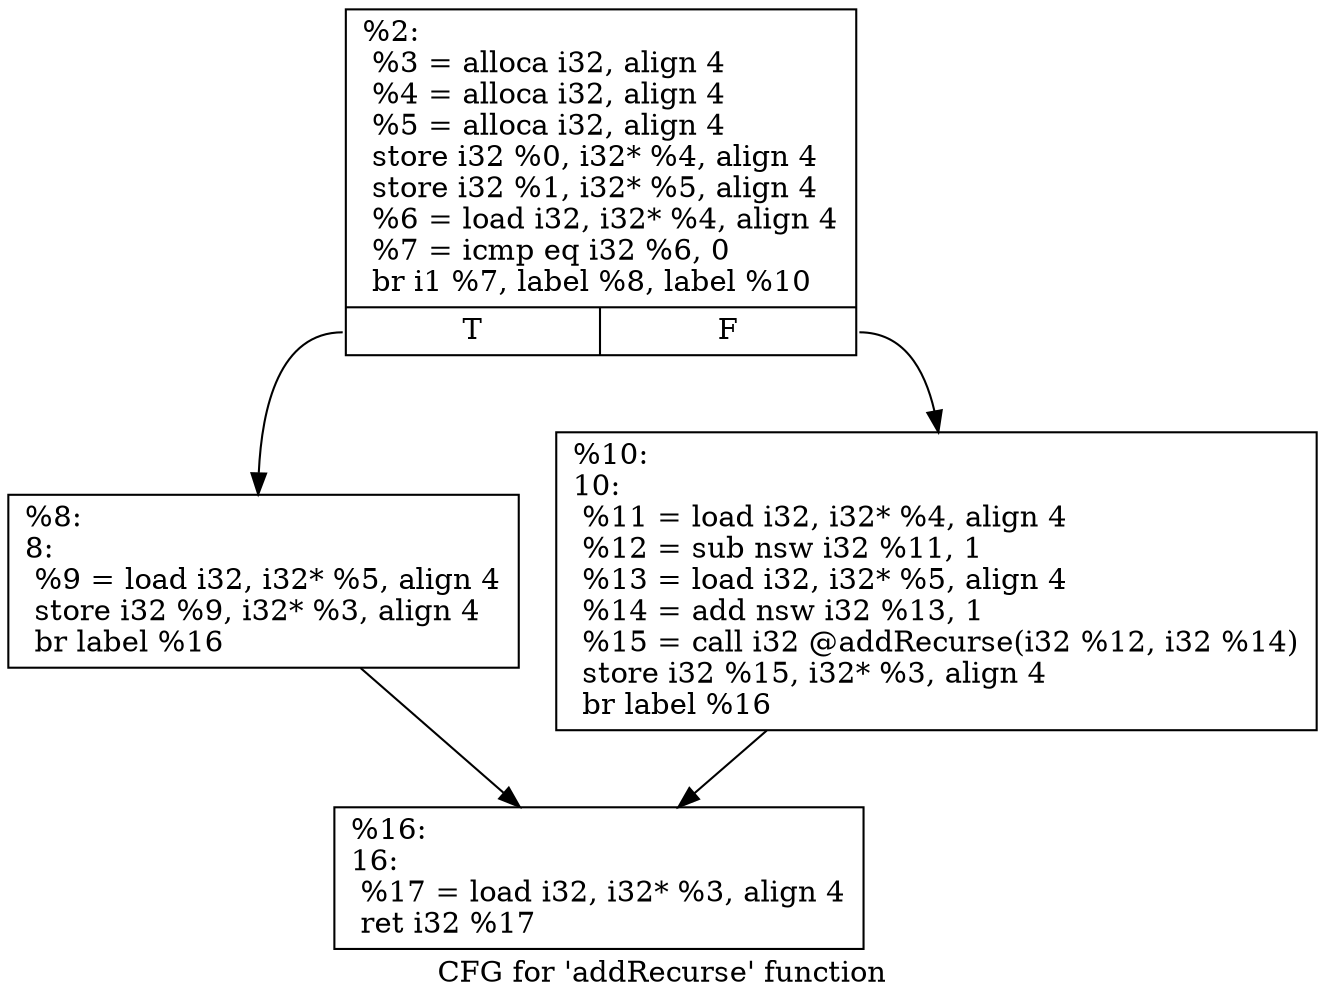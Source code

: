 digraph "CFG for 'addRecurse' function" {
	label="CFG for 'addRecurse' function";

	Node0xb6a430 [shape=record,label="{%2:\l  %3 = alloca i32, align 4\l  %4 = alloca i32, align 4\l  %5 = alloca i32, align 4\l  store i32 %0, i32* %4, align 4\l  store i32 %1, i32* %5, align 4\l  %6 = load i32, i32* %4, align 4\l  %7 = icmp eq i32 %6, 0\l  br i1 %7, label %8, label %10\l|{<s0>T|<s1>F}}"];
	Node0xb6a430:s0 -> Node0xb6ae70;
	Node0xb6a430:s1 -> Node0xb6aec0;
	Node0xb6ae70 [shape=record,label="{%8:\l8:                                                \l  %9 = load i32, i32* %5, align 4\l  store i32 %9, i32* %3, align 4\l  br label %16\l}"];
	Node0xb6ae70 -> Node0xb6abf0;
	Node0xb6aec0 [shape=record,label="{%10:\l10:                                               \l  %11 = load i32, i32* %4, align 4\l  %12 = sub nsw i32 %11, 1\l  %13 = load i32, i32* %5, align 4\l  %14 = add nsw i32 %13, 1\l  %15 = call i32 @addRecurse(i32 %12, i32 %14)\l  store i32 %15, i32* %3, align 4\l  br label %16\l}"];
	Node0xb6aec0 -> Node0xb6abf0;
	Node0xb6abf0 [shape=record,label="{%16:\l16:                                               \l  %17 = load i32, i32* %3, align 4\l  ret i32 %17\l}"];
}
